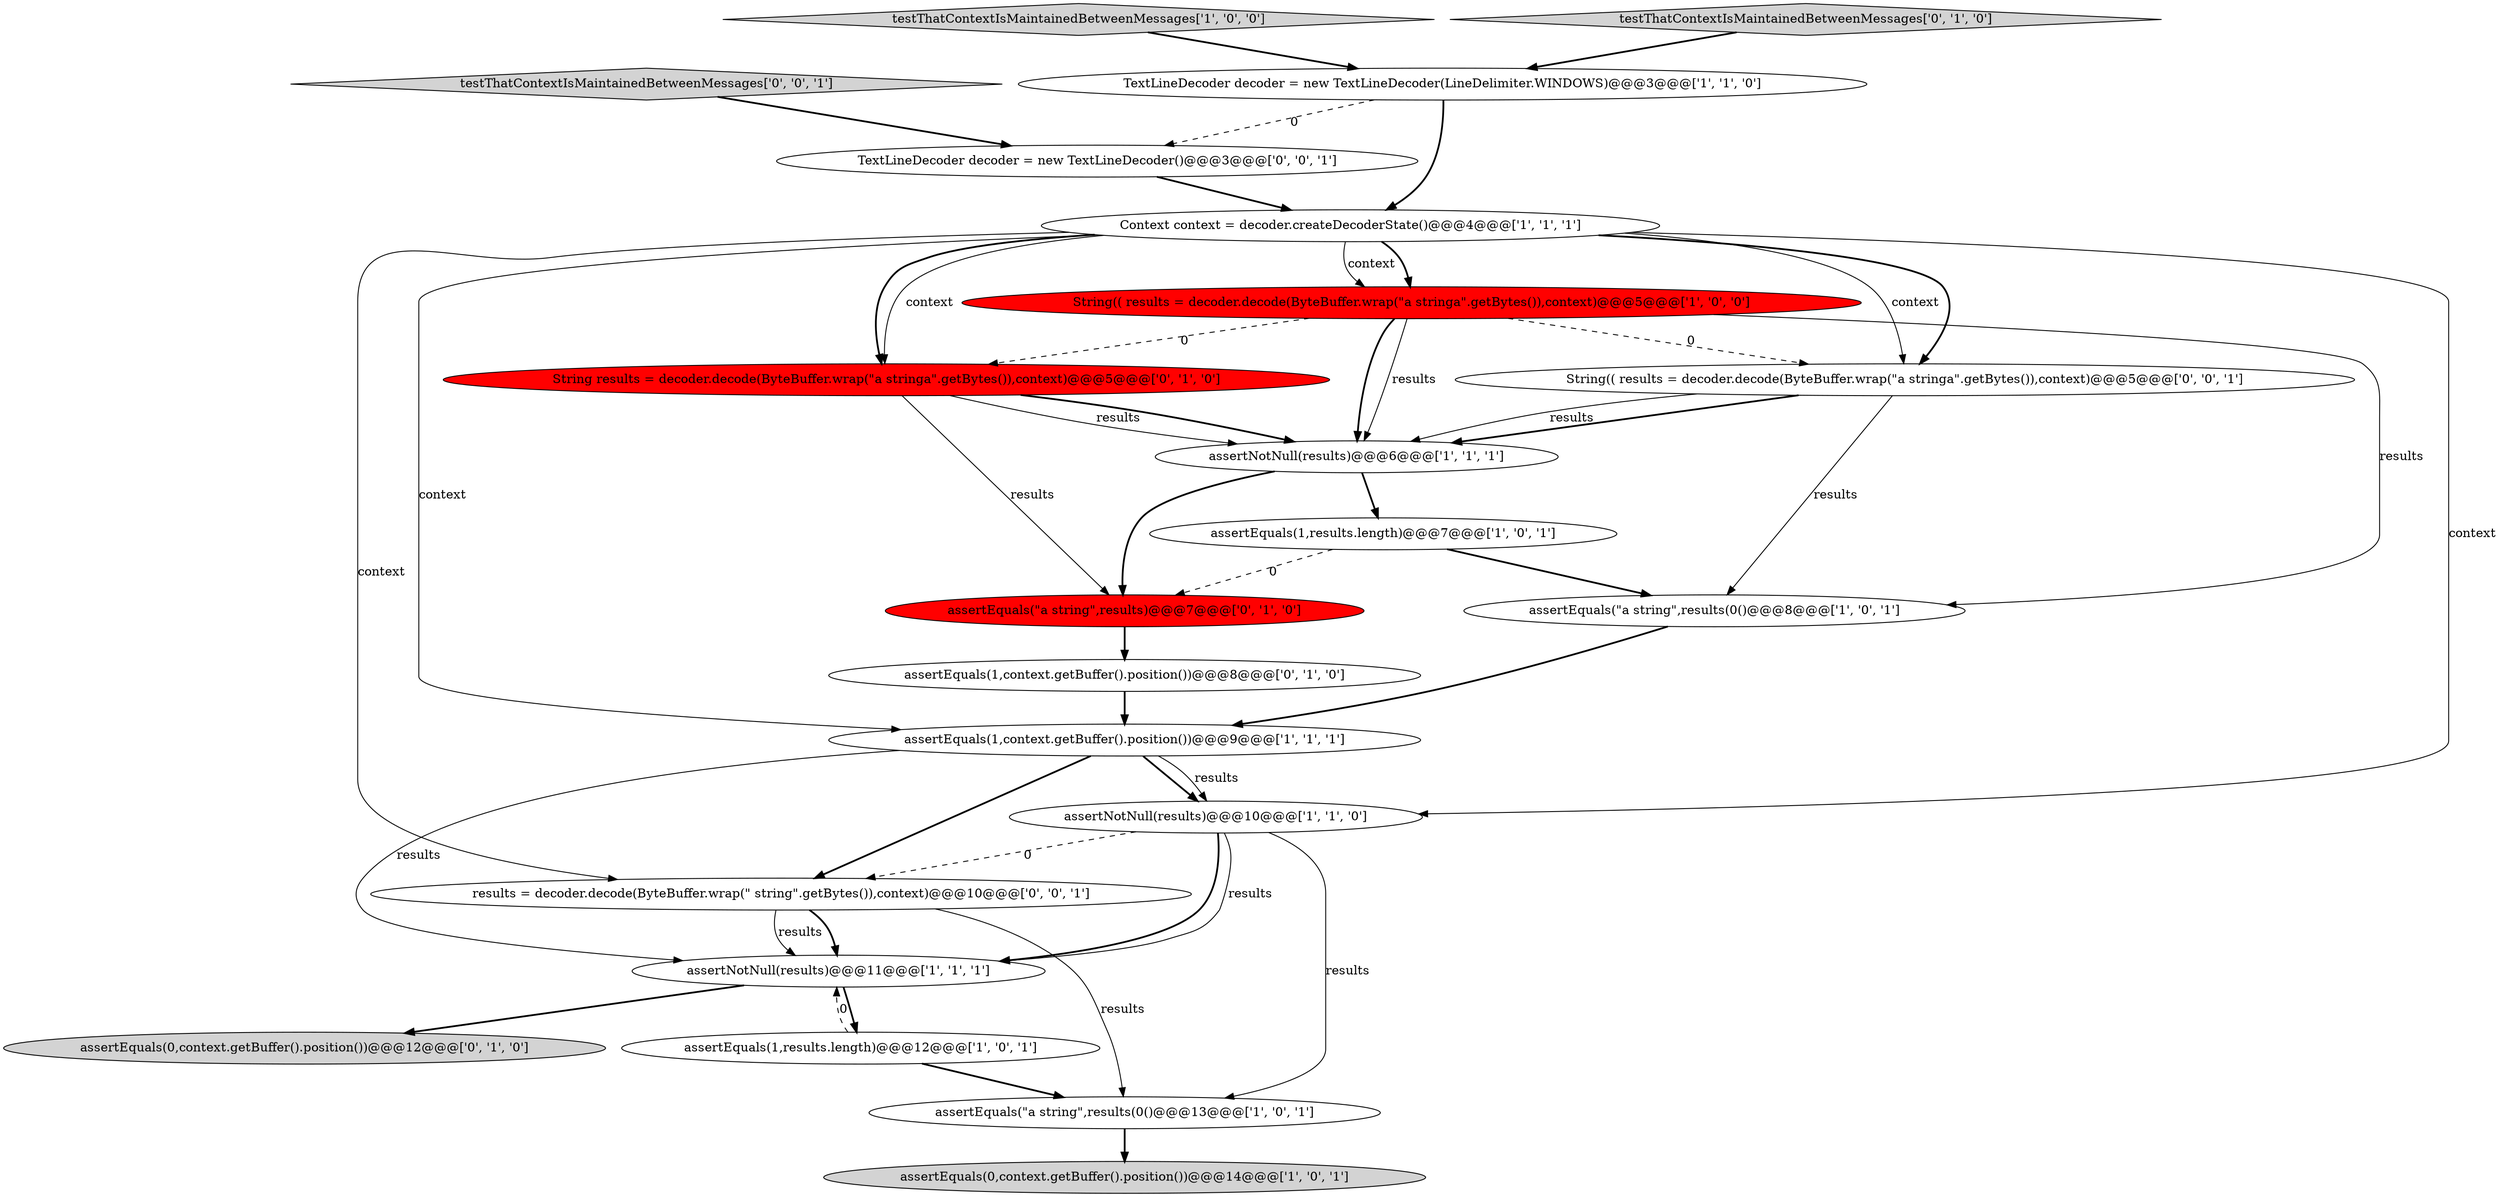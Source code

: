 digraph {
3 [style = filled, label = "assertNotNull(results)@@@11@@@['1', '1', '1']", fillcolor = white, shape = ellipse image = "AAA0AAABBB1BBB"];
6 [style = filled, label = "assertEquals(\"a string\",results(0()@@@8@@@['1', '0', '1']", fillcolor = white, shape = ellipse image = "AAA0AAABBB1BBB"];
5 [style = filled, label = "assertEquals(0,context.getBuffer().position())@@@14@@@['1', '0', '1']", fillcolor = lightgray, shape = ellipse image = "AAA0AAABBB1BBB"];
0 [style = filled, label = "testThatContextIsMaintainedBetweenMessages['1', '0', '0']", fillcolor = lightgray, shape = diamond image = "AAA0AAABBB1BBB"];
19 [style = filled, label = "testThatContextIsMaintainedBetweenMessages['0', '0', '1']", fillcolor = lightgray, shape = diamond image = "AAA0AAABBB3BBB"];
1 [style = filled, label = "Context context = decoder.createDecoderState()@@@4@@@['1', '1', '1']", fillcolor = white, shape = ellipse image = "AAA0AAABBB1BBB"];
4 [style = filled, label = "TextLineDecoder decoder = new TextLineDecoder(LineDelimiter.WINDOWS)@@@3@@@['1', '1', '0']", fillcolor = white, shape = ellipse image = "AAA0AAABBB1BBB"];
14 [style = filled, label = "testThatContextIsMaintainedBetweenMessages['0', '1', '0']", fillcolor = lightgray, shape = diamond image = "AAA0AAABBB2BBB"];
16 [style = filled, label = "assertEquals(\"a string\",results)@@@7@@@['0', '1', '0']", fillcolor = red, shape = ellipse image = "AAA1AAABBB2BBB"];
17 [style = filled, label = "assertEquals(1,context.getBuffer().position())@@@8@@@['0', '1', '0']", fillcolor = white, shape = ellipse image = "AAA0AAABBB2BBB"];
21 [style = filled, label = "String(( results = decoder.decode(ByteBuffer.wrap(\"a stringa\".getBytes()),context)@@@5@@@['0', '0', '1']", fillcolor = white, shape = ellipse image = "AAA0AAABBB3BBB"];
10 [style = filled, label = "assertEquals(1,results.length)@@@7@@@['1', '0', '1']", fillcolor = white, shape = ellipse image = "AAA0AAABBB1BBB"];
7 [style = filled, label = "assertEquals(\"a string\",results(0()@@@13@@@['1', '0', '1']", fillcolor = white, shape = ellipse image = "AAA0AAABBB1BBB"];
12 [style = filled, label = "assertNotNull(results)@@@6@@@['1', '1', '1']", fillcolor = white, shape = ellipse image = "AAA0AAABBB1BBB"];
13 [style = filled, label = "String results = decoder.decode(ByteBuffer.wrap(\"a stringa\".getBytes()),context)@@@5@@@['0', '1', '0']", fillcolor = red, shape = ellipse image = "AAA1AAABBB2BBB"];
20 [style = filled, label = "results = decoder.decode(ByteBuffer.wrap(\" string\".getBytes()),context)@@@10@@@['0', '0', '1']", fillcolor = white, shape = ellipse image = "AAA0AAABBB3BBB"];
8 [style = filled, label = "assertEquals(1,results.length)@@@12@@@['1', '0', '1']", fillcolor = white, shape = ellipse image = "AAA0AAABBB1BBB"];
18 [style = filled, label = "TextLineDecoder decoder = new TextLineDecoder()@@@3@@@['0', '0', '1']", fillcolor = white, shape = ellipse image = "AAA0AAABBB3BBB"];
9 [style = filled, label = "assertEquals(1,context.getBuffer().position())@@@9@@@['1', '1', '1']", fillcolor = white, shape = ellipse image = "AAA0AAABBB1BBB"];
15 [style = filled, label = "assertEquals(0,context.getBuffer().position())@@@12@@@['0', '1', '0']", fillcolor = lightgray, shape = ellipse image = "AAA0AAABBB2BBB"];
11 [style = filled, label = "String(( results = decoder.decode(ByteBuffer.wrap(\"a stringa\".getBytes()),context)@@@5@@@['1', '0', '0']", fillcolor = red, shape = ellipse image = "AAA1AAABBB1BBB"];
2 [style = filled, label = "assertNotNull(results)@@@10@@@['1', '1', '0']", fillcolor = white, shape = ellipse image = "AAA0AAABBB1BBB"];
4->18 [style = dashed, label="0"];
1->2 [style = solid, label="context"];
19->18 [style = bold, label=""];
1->13 [style = solid, label="context"];
1->9 [style = solid, label="context"];
2->20 [style = dashed, label="0"];
9->2 [style = bold, label=""];
2->7 [style = solid, label="results"];
17->9 [style = bold, label=""];
2->3 [style = bold, label=""];
8->3 [style = dashed, label="0"];
9->20 [style = bold, label=""];
11->12 [style = bold, label=""];
3->15 [style = bold, label=""];
12->16 [style = bold, label=""];
20->3 [style = bold, label=""];
16->17 [style = bold, label=""];
2->3 [style = solid, label="results"];
13->16 [style = solid, label="results"];
10->6 [style = bold, label=""];
1->13 [style = bold, label=""];
8->7 [style = bold, label=""];
1->11 [style = bold, label=""];
21->12 [style = bold, label=""];
11->12 [style = solid, label="results"];
13->12 [style = solid, label="results"];
20->7 [style = solid, label="results"];
7->5 [style = bold, label=""];
12->10 [style = bold, label=""];
1->20 [style = solid, label="context"];
13->12 [style = bold, label=""];
11->13 [style = dashed, label="0"];
1->21 [style = solid, label="context"];
18->1 [style = bold, label=""];
0->4 [style = bold, label=""];
21->12 [style = solid, label="results"];
1->21 [style = bold, label=""];
3->8 [style = bold, label=""];
21->6 [style = solid, label="results"];
9->2 [style = solid, label="results"];
4->1 [style = bold, label=""];
11->6 [style = solid, label="results"];
10->16 [style = dashed, label="0"];
6->9 [style = bold, label=""];
1->11 [style = solid, label="context"];
20->3 [style = solid, label="results"];
9->3 [style = solid, label="results"];
14->4 [style = bold, label=""];
11->21 [style = dashed, label="0"];
}
